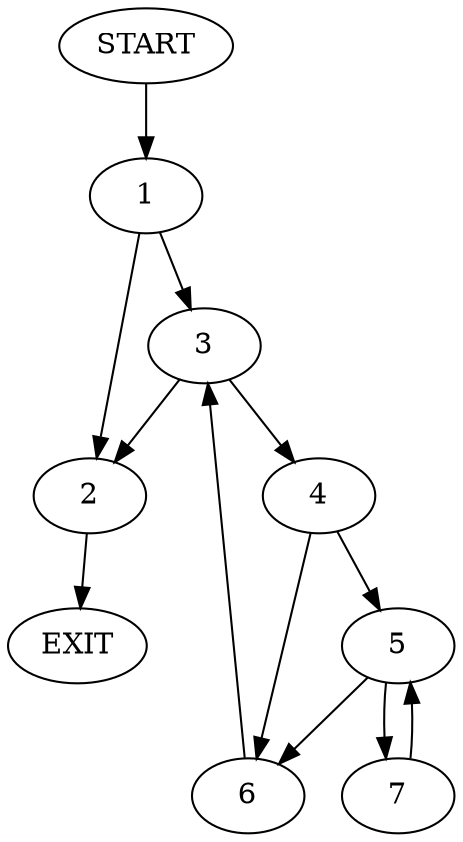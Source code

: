 digraph {
0 [label="START"]
8 [label="EXIT"]
0 -> 1
1 -> 2
1 -> 3
2 -> 8
3 -> 4
3 -> 2
4 -> 5
4 -> 6
5 -> 6
5 -> 7
6 -> 3
7 -> 5
}
